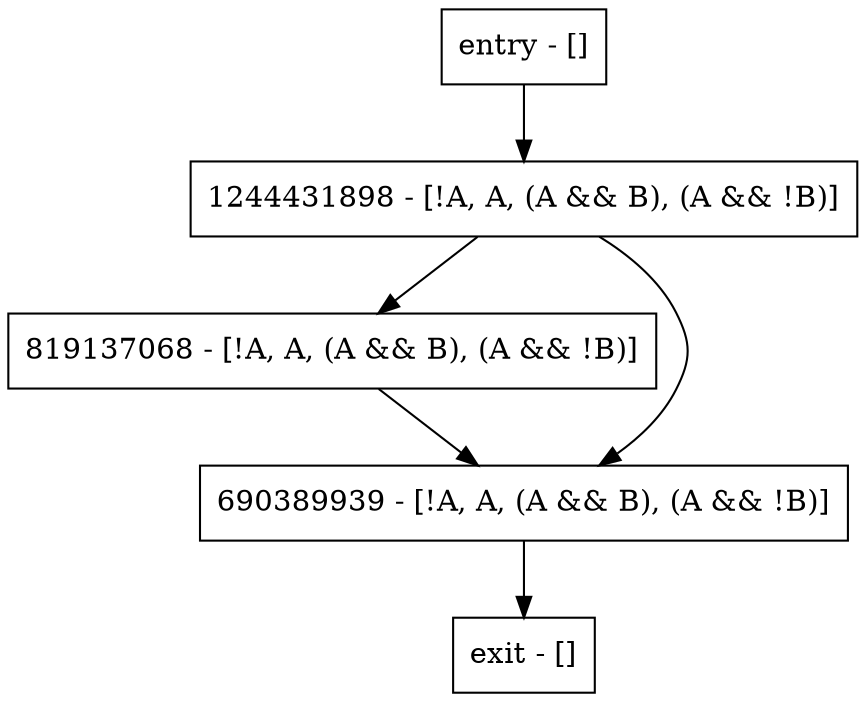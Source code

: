 digraph main {
node [shape=record];
entry [label="entry - []"];
exit [label="exit - []"];
819137068 [label="819137068 - [!A, A, (A && B), (A && !B)]"];
1244431898 [label="1244431898 - [!A, A, (A && B), (A && !B)]"];
690389939 [label="690389939 - [!A, A, (A && B), (A && !B)]"];
entry;
exit;
entry -> 1244431898;
819137068 -> 690389939;
1244431898 -> 819137068;
1244431898 -> 690389939;
690389939 -> exit;
}
